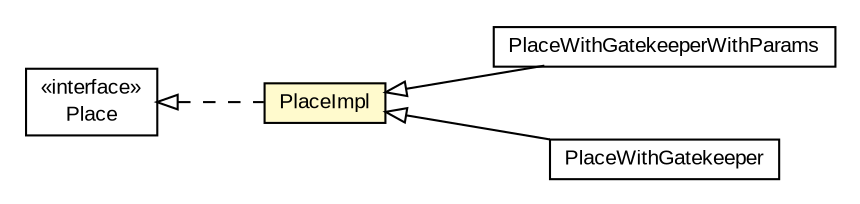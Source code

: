 #!/usr/local/bin/dot
#
# Class diagram 
# Generated by UMLGraph version R5_6-24-gf6e263 (http://www.umlgraph.org/)
#

digraph G {
	edge [fontname="arial",fontsize=10,labelfontname="arial",labelfontsize=10];
	node [fontname="arial",fontsize=10,shape=plaintext];
	nodesep=0.25;
	ranksep=0.5;
	rankdir=LR;
	// com.gwtplatform.mvp.client.proxy.PlaceWithGatekeeperWithParams
	c383509 [label=<<table title="com.gwtplatform.mvp.client.proxy.PlaceWithGatekeeperWithParams" border="0" cellborder="1" cellspacing="0" cellpadding="2" port="p" href="./PlaceWithGatekeeperWithParams.html">
		<tr><td><table border="0" cellspacing="0" cellpadding="1">
<tr><td align="center" balign="center"> PlaceWithGatekeeperWithParams </td></tr>
		</table></td></tr>
		</table>>, URL="./PlaceWithGatekeeperWithParams.html", fontname="arial", fontcolor="black", fontsize=10.0];
	// com.gwtplatform.mvp.client.proxy.PlaceWithGatekeeper
	c383510 [label=<<table title="com.gwtplatform.mvp.client.proxy.PlaceWithGatekeeper" border="0" cellborder="1" cellspacing="0" cellpadding="2" port="p" href="./PlaceWithGatekeeper.html">
		<tr><td><table border="0" cellspacing="0" cellpadding="1">
<tr><td align="center" balign="center"> PlaceWithGatekeeper </td></tr>
		</table></td></tr>
		</table>>, URL="./PlaceWithGatekeeper.html", fontname="arial", fontcolor="black", fontsize=10.0];
	// com.gwtplatform.mvp.client.proxy.PlaceImpl
	c383513 [label=<<table title="com.gwtplatform.mvp.client.proxy.PlaceImpl" border="0" cellborder="1" cellspacing="0" cellpadding="2" port="p" bgcolor="lemonChiffon" href="./PlaceImpl.html">
		<tr><td><table border="0" cellspacing="0" cellpadding="1">
<tr><td align="center" balign="center"> PlaceImpl </td></tr>
		</table></td></tr>
		</table>>, URL="./PlaceImpl.html", fontname="arial", fontcolor="black", fontsize=10.0];
	// com.gwtplatform.mvp.client.proxy.Place
	c383514 [label=<<table title="com.gwtplatform.mvp.client.proxy.Place" border="0" cellborder="1" cellspacing="0" cellpadding="2" port="p" href="./Place.html">
		<tr><td><table border="0" cellspacing="0" cellpadding="1">
<tr><td align="center" balign="center"> &#171;interface&#187; </td></tr>
<tr><td align="center" balign="center"> Place </td></tr>
		</table></td></tr>
		</table>>, URL="./Place.html", fontname="arial", fontcolor="black", fontsize=10.0];
	//com.gwtplatform.mvp.client.proxy.PlaceWithGatekeeperWithParams extends com.gwtplatform.mvp.client.proxy.PlaceImpl
	c383513:p -> c383509:p [dir=back,arrowtail=empty];
	//com.gwtplatform.mvp.client.proxy.PlaceWithGatekeeper extends com.gwtplatform.mvp.client.proxy.PlaceImpl
	c383513:p -> c383510:p [dir=back,arrowtail=empty];
	//com.gwtplatform.mvp.client.proxy.PlaceImpl implements com.gwtplatform.mvp.client.proxy.Place
	c383514:p -> c383513:p [dir=back,arrowtail=empty,style=dashed];
}

